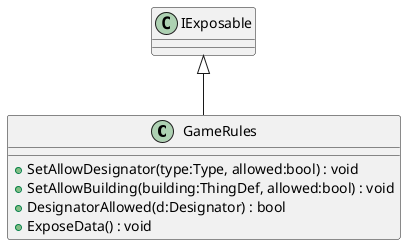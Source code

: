 @startuml
class GameRules {
    + SetAllowDesignator(type:Type, allowed:bool) : void
    + SetAllowBuilding(building:ThingDef, allowed:bool) : void
    + DesignatorAllowed(d:Designator) : bool
    + ExposeData() : void
}
IExposable <|-- GameRules
@enduml
